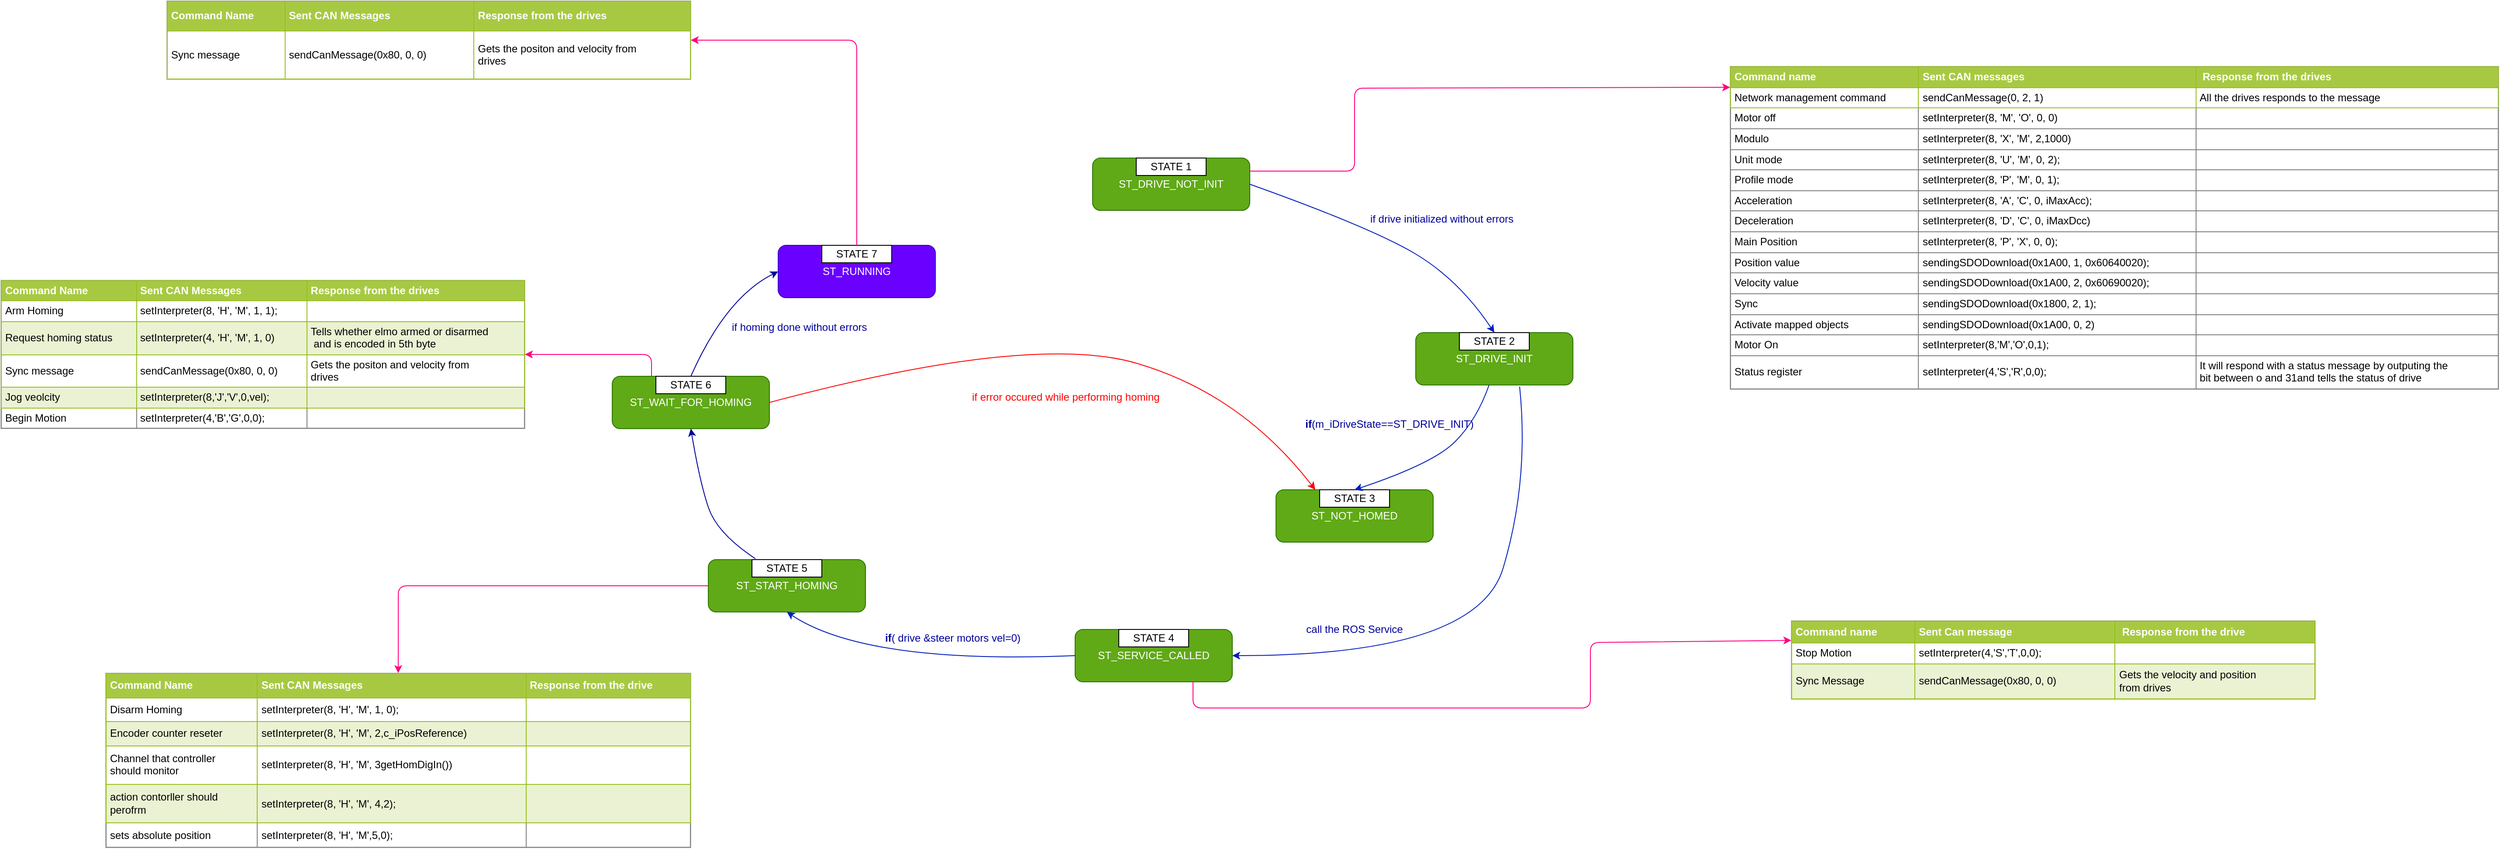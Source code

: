 <mxfile version="12.1.0" type="device" pages="1"><diagram id="RkXj4JRxzUF8oPh0HWyJ" name="Page-1"><mxGraphModel dx="2258" dy="1866" grid="1" gridSize="10" guides="1" tooltips="1" connect="1" arrows="1" fold="1" page="1" pageScale="1" pageWidth="850" pageHeight="1100" math="0" shadow="0"><root><mxCell id="0"/><mxCell id="1" parent="0"/><mxCell id="1LUmxuVbc9RZ1W8lThhY-1" value="ST_RUNNING" style="rounded=1;whiteSpace=wrap;html=1;fillColor=#6a00ff;strokeColor=#3700CC;fontColor=#ffffff;" parent="1" vertex="1"><mxGeometry x="130" y="60" width="180" height="60" as="geometry"/></mxCell><mxCell id="1LUmxuVbc9RZ1W8lThhY-5" value="STATE 7" style="rounded=0;whiteSpace=wrap;html=1;" parent="1" vertex="1"><mxGeometry x="180" y="60" width="80" height="20" as="geometry"/></mxCell><mxCell id="1LUmxuVbc9RZ1W8lThhY-10" value="ST_START_HOMING" style="rounded=1;whiteSpace=wrap;html=1;fillColor=#60a917;strokeColor=#2D7600;fontColor=#ffffff;" parent="1" vertex="1"><mxGeometry x="50" y="420" width="180" height="60" as="geometry"/></mxCell><mxCell id="1LUmxuVbc9RZ1W8lThhY-11" value="STATE 5" style="rounded=0;whiteSpace=wrap;html=1;" parent="1" vertex="1"><mxGeometry x="100" y="420" width="80" height="20" as="geometry"/></mxCell><mxCell id="1LUmxuVbc9RZ1W8lThhY-19" value="ST_SERVICE_CALLED" style="rounded=1;whiteSpace=wrap;html=1;fillColor=#60a917;strokeColor=#2D7600;fontColor=#ffffff;" parent="1" vertex="1"><mxGeometry x="470" y="500" width="180" height="60" as="geometry"/></mxCell><mxCell id="1LUmxuVbc9RZ1W8lThhY-20" value="STATE 4" style="rounded=0;whiteSpace=wrap;html=1;" parent="1" vertex="1"><mxGeometry x="520" y="500" width="80" height="20" as="geometry"/></mxCell><mxCell id="1LUmxuVbc9RZ1W8lThhY-21" value="ST_NOT_HOMED" style="rounded=1;whiteSpace=wrap;html=1;fillColor=#60a917;strokeColor=#2D7600;fontColor=#ffffff;" parent="1" vertex="1"><mxGeometry x="700" y="340" width="180" height="60" as="geometry"/></mxCell><mxCell id="1LUmxuVbc9RZ1W8lThhY-22" value="STATE 3" style="rounded=0;whiteSpace=wrap;html=1;" parent="1" vertex="1"><mxGeometry x="750" y="340" width="80" height="20" as="geometry"/></mxCell><mxCell id="1LUmxuVbc9RZ1W8lThhY-23" value="ST_DRIVE_NOT_INIT" style="rounded=1;whiteSpace=wrap;html=1;fillColor=#60a917;strokeColor=#2D7600;fontColor=#ffffff;" parent="1" vertex="1"><mxGeometry x="490" y="-40" width="180" height="60" as="geometry"/></mxCell><mxCell id="1LUmxuVbc9RZ1W8lThhY-24" value="STATE 1" style="rounded=0;whiteSpace=wrap;html=1;" parent="1" vertex="1"><mxGeometry x="540" y="-40" width="80" height="20" as="geometry"/></mxCell><mxCell id="1LUmxuVbc9RZ1W8lThhY-25" value="ST_DRIVE_INIT" style="rounded=1;whiteSpace=wrap;html=1;fillColor=#60a917;strokeColor=#2D7600;fontColor=#ffffff;" parent="1" vertex="1"><mxGeometry x="860" y="160" width="180" height="60" as="geometry"/></mxCell><mxCell id="1LUmxuVbc9RZ1W8lThhY-26" value="STATE 2" style="rounded=0;whiteSpace=wrap;html=1;" parent="1" vertex="1"><mxGeometry x="910" y="160" width="80" height="20" as="geometry"/></mxCell><mxCell id="1LUmxuVbc9RZ1W8lThhY-29" value="&lt;font color=&quot;#000099&quot;&gt;if drive initialized without errors&lt;/font&gt;" style="text;html=1;strokeColor=none;fillColor=none;align=center;verticalAlign=middle;whiteSpace=wrap;rounded=0;" parent="1" vertex="1"><mxGeometry x="805" y="20" width="170" height="20" as="geometry"/></mxCell><mxCell id="1LUmxuVbc9RZ1W8lThhY-31" value="&lt;font color=&quot;#000099&quot;&gt;&lt;b&gt;if&lt;/b&gt;(m_iDriveState==ST_DRIVE_INIT)&lt;/font&gt;" style="text;html=1;strokeColor=none;fillColor=none;align=center;verticalAlign=middle;whiteSpace=wrap;rounded=0;" parent="1" vertex="1"><mxGeometry x="730" y="255" width="200" height="20" as="geometry"/></mxCell><mxCell id="1LUmxuVbc9RZ1W8lThhY-36" value="&lt;font color=&quot;#000099&quot;&gt;call the ROS Service &lt;/font&gt;" style="text;html=1;strokeColor=none;fillColor=none;align=center;verticalAlign=middle;whiteSpace=wrap;rounded=0;" parent="1" vertex="1"><mxGeometry x="690" y="490" width="200" height="20" as="geometry"/></mxCell><mxCell id="1LUmxuVbc9RZ1W8lThhY-40" value="&lt;font color=&quot;#000099&quot;&gt;&lt;b&gt;if&lt;/b&gt;( drive &amp;amp;steer motors vel=0)&lt;/font&gt;" style="text;html=1;strokeColor=none;fillColor=none;align=center;verticalAlign=middle;whiteSpace=wrap;rounded=0;" parent="1" vertex="1"><mxGeometry x="230" y="500" width="200" height="20" as="geometry"/></mxCell><mxCell id="1LUmxuVbc9RZ1W8lThhY-45" value="" style="curved=1;endArrow=classic;html=1;entryX=0.5;entryY=0;entryDx=0;entryDy=0;exitX=1;exitY=0.5;exitDx=0;exitDy=0;fillColor=#0050ef;strokeColor=#001DBC;" parent="1" source="1LUmxuVbc9RZ1W8lThhY-23" target="1LUmxuVbc9RZ1W8lThhY-26" edge="1"><mxGeometry width="50" height="50" relative="1" as="geometry"><mxPoint x="740" y="160" as="sourcePoint"/><mxPoint x="790" y="110" as="targetPoint"/><Array as="points"><mxPoint x="810" y="40"/><mxPoint x="910" y="100"/></Array></mxGeometry></mxCell><mxCell id="1LUmxuVbc9RZ1W8lThhY-46" value="" style="curved=1;endArrow=classic;html=1;exitX=0.661;exitY=1.033;exitDx=0;exitDy=0;entryX=1;entryY=0.5;entryDx=0;entryDy=0;exitPerimeter=0;fillColor=#0050ef;strokeColor=#001DBC;" parent="1" source="1LUmxuVbc9RZ1W8lThhY-25" target="1LUmxuVbc9RZ1W8lThhY-19" edge="1"><mxGeometry width="50" height="50" relative="1" as="geometry"><mxPoint x="1020" y="360" as="sourcePoint"/><mxPoint x="1070" y="310" as="targetPoint"/><Array as="points"><mxPoint x="990" y="330"/><mxPoint x="930" y="530"/></Array></mxGeometry></mxCell><mxCell id="1LUmxuVbc9RZ1W8lThhY-48" value="" style="curved=1;endArrow=classic;html=1;entryX=0.5;entryY=0;entryDx=0;entryDy=0;fillColor=#0050ef;strokeColor=#001DBC;" parent="1" target="1LUmxuVbc9RZ1W8lThhY-22" edge="1"><mxGeometry width="50" height="50" relative="1" as="geometry"><mxPoint x="944" y="220" as="sourcePoint"/><mxPoint x="1050" y="380" as="targetPoint"/><Array as="points"><mxPoint x="930" y="260"/><mxPoint x="880" y="310"/></Array></mxGeometry></mxCell><mxCell id="1LUmxuVbc9RZ1W8lThhY-49" value="" style="curved=1;endArrow=classic;html=1;exitX=0;exitY=0.5;exitDx=0;exitDy=0;fillColor=#0050ef;strokeColor=#001DBC;entryX=0.5;entryY=1;entryDx=0;entryDy=0;" parent="1" source="1LUmxuVbc9RZ1W8lThhY-19" target="1LUmxuVbc9RZ1W8lThhY-10" edge="1"><mxGeometry width="50" height="50" relative="1" as="geometry"><mxPoint x="130" y="550" as="sourcePoint"/><mxPoint x="150" y="460" as="targetPoint"/><Array as="points"><mxPoint x="230" y="540"/></Array></mxGeometry></mxCell><mxCell id="1LUmxuVbc9RZ1W8lThhY-55" value="&lt;font color=&quot;#000099&quot;&gt;if homing done without errors&lt;/font&gt;" style="text;html=1;" parent="1" vertex="1"><mxGeometry x="75" y="140" width="210" height="30" as="geometry"/></mxCell><mxCell id="1LUmxuVbc9RZ1W8lThhY-56" value="" style="curved=1;endArrow=classic;html=1;exitX=1;exitY=0.5;exitDx=0;exitDy=0;strokeColor=#FF0000;" parent="1" source="L40RVw_jDZmJfmGXHQbH-2" edge="1"><mxGeometry width="50" height="50" relative="1" as="geometry"><mxPoint x="380" y="320" as="sourcePoint"/><mxPoint x="745" y="340" as="targetPoint"/><Array as="points"><mxPoint x="420" y="160"/><mxPoint x="660" y="230"/></Array></mxGeometry></mxCell><mxCell id="1LUmxuVbc9RZ1W8lThhY-57" value="&lt;div&gt;&lt;font color=&quot;#FF0000&quot;&gt;if error occured while performing homing&lt;/font&gt;&lt;/div&gt;&lt;div&gt;&lt;font color=&quot;#FF0000&quot;&gt;&lt;br&gt;&lt;/font&gt;&lt;/div&gt;" style="text;html=1;" parent="1" vertex="1"><mxGeometry x="350" y="220" width="210" height="30" as="geometry"/></mxCell><mxCell id="L40RVw_jDZmJfmGXHQbH-2" value="ST_WAIT_FOR_HOMING" style="rounded=1;whiteSpace=wrap;html=1;fillColor=#60a917;strokeColor=#2D7600;fontColor=#ffffff;" vertex="1" parent="1"><mxGeometry x="-60" y="210" width="180" height="60" as="geometry"/></mxCell><mxCell id="L40RVw_jDZmJfmGXHQbH-3" value="STATE 6" style="rounded=0;whiteSpace=wrap;html=1;" vertex="1" parent="1"><mxGeometry x="-10" y="210" width="80" height="20" as="geometry"/></mxCell><mxCell id="L40RVw_jDZmJfmGXHQbH-9" value="" style="curved=1;endArrow=classic;html=1;entryX=0.5;entryY=1;entryDx=0;entryDy=0;strokeColor=#000099;exitX=0.05;exitY=-0.05;exitDx=0;exitDy=0;exitPerimeter=0;" edge="1" parent="1" source="1LUmxuVbc9RZ1W8lThhY-11" target="L40RVw_jDZmJfmGXHQbH-2"><mxGeometry width="50" height="50" relative="1" as="geometry"><mxPoint x="100" y="410" as="sourcePoint"/><mxPoint x="60" y="310" as="targetPoint"/><Array as="points"><mxPoint x="60" y="390"/><mxPoint x="40" y="330"/></Array></mxGeometry></mxCell><mxCell id="L40RVw_jDZmJfmGXHQbH-10" value="" style="curved=1;endArrow=classic;html=1;entryX=0;entryY=0.5;entryDx=0;entryDy=0;exitX=0.5;exitY=0;exitDx=0;exitDy=0;strokeColor=#000099;" edge="1" parent="1" source="L40RVw_jDZmJfmGXHQbH-2" target="1LUmxuVbc9RZ1W8lThhY-1"><mxGeometry width="50" height="50" relative="1" as="geometry"><mxPoint x="-20" y="190" as="sourcePoint"/><mxPoint x="30" y="140" as="targetPoint"/><Array as="points"><mxPoint x="70" y="120"/></Array></mxGeometry></mxCell><mxCell id="L40RVw_jDZmJfmGXHQbH-74" value="&lt;table style=&quot;width: 100% ; height: 100% ; border-collapse: collapse&quot; width=&quot;100%&quot; cellpadding=&quot;4&quot; border=&quot;1&quot;&gt;&lt;tbody&gt;&lt;tr style=&quot;background-color: #a7c942 ; color: #ffffff ; border: 1px solid #98bf21&quot;&gt;&lt;th align=&quot;left&quot;&gt;Command name&lt;br&gt;&lt;/th&gt;&lt;th align=&quot;left&quot;&gt;Sent CAN messages&lt;br&gt;&lt;/th&gt;&lt;th align=&quot;left&quot;&gt;&amp;nbsp;Response from the drives&lt;br&gt;&lt;/th&gt;&lt;/tr&gt;&lt;tr style=&quot;border: 1px solid #98bf21&quot;&gt;&lt;td&gt;Network management command&lt;/td&gt;&lt;td&gt;sendCanMessage(0, 2, 1) &amp;nbsp;&amp;nbsp; &amp;nbsp; &amp;nbsp; &amp;nbsp; &amp;nbsp;&amp;nbsp; &amp;nbsp;&amp;nbsp;&amp;nbsp; &lt;br&gt;&lt;/td&gt;&lt;td&gt;All the drives responds to the message&lt;br&gt;&lt;/td&gt;&lt;/tr&gt;&lt;tr&gt;&lt;td&gt;Motor off&lt;/td&gt;&lt;td&gt;setInterpreter(8, 'M', 'O', 0, 0)&lt;/td&gt;&lt;td&gt;&lt;br&gt;&lt;/td&gt;&lt;/tr&gt;&lt;tr&gt;&lt;td&gt;Modulo&lt;/td&gt;&lt;td&gt;setInterpreter(8, 'X', 'M', 2,1000)&lt;/td&gt;&lt;td&gt;&lt;br&gt;&lt;/td&gt;&lt;/tr&gt;&lt;tr&gt;&lt;td&gt;Unit mode&lt;/td&gt;&lt;td&gt;setInterpreter(8, 'U', 'M', 0, 2);&lt;/td&gt;&lt;td&gt;&lt;br&gt;&lt;/td&gt;&lt;/tr&gt;&lt;tr&gt;&lt;td&gt;Profile mode&lt;/td&gt;&lt;td&gt;setInterpreter(8, 'P', 'M', 0, 1);&lt;/td&gt;&lt;td&gt;&lt;br&gt;&lt;/td&gt;&lt;/tr&gt;&lt;tr&gt;&lt;td&gt;Acceleration&lt;/td&gt;&lt;td&gt;setInterpreter(8, 'A', 'C', 0, iMaxAcc);&lt;/td&gt;&lt;td&gt;&lt;br&gt;&lt;/td&gt;&lt;/tr&gt;&lt;tr&gt;&lt;td&gt;Deceleration&lt;/td&gt;&lt;td&gt;setInterpreter(8, 'D', 'C', 0, iMaxDcc)&lt;/td&gt;&lt;td&gt;&lt;br&gt;&lt;/td&gt;&lt;/tr&gt;&lt;tr&gt;&lt;td&gt;Main Position&lt;/td&gt;&lt;td&gt;setInterpreter(8, 'P', 'X', 0, 0);&lt;/td&gt;&lt;td&gt;&lt;br&gt;&lt;/td&gt;&lt;/tr&gt;&lt;tr&gt;&lt;td&gt;Position value&lt;/td&gt;&lt;td&gt;sendingSDODownload(0x1A00, 1, 0x60640020);&lt;br&gt;&lt;/td&gt;&lt;td&gt;&lt;br&gt;&lt;/td&gt;&lt;/tr&gt;&lt;tr&gt;&lt;td&gt;Velocity value&lt;/td&gt;&lt;td&gt;sendingSDODownload(0x1A00, 2, 0x60690020);&lt;/td&gt;&lt;td&gt;&lt;br&gt;&lt;/td&gt;&lt;/tr&gt;&lt;tr&gt;&lt;td&gt;Sync&lt;/td&gt;&lt;td&gt;sendingSDODownload(0x1800, 2, 1);&lt;/td&gt;&lt;td&gt;&lt;br&gt;&lt;/td&gt;&lt;/tr&gt;&lt;tr&gt;&lt;td&gt;Activate mapped objects&lt;/td&gt;&lt;td&gt;sendingSDODownload(0x1A00, 0, 2)&lt;/td&gt;&lt;td&gt;&lt;br&gt;&lt;/td&gt;&lt;/tr&gt;&lt;tr&gt;&lt;td&gt;Motor On&lt;/td&gt;&lt;td&gt;setInterpreter(8,'M','O',0,1);&lt;/td&gt;&lt;td&gt;&lt;br&gt;&lt;/td&gt;&lt;/tr&gt;&lt;tr&gt;&lt;td&gt;Status register&lt;/td&gt;&lt;td&gt;setInterpreter(4,'S','R',0,0);&lt;/td&gt;&lt;td&gt;It will respond with a status message by outputing the &lt;br&gt;bit between o and 31and tells the status of drive&lt;br&gt;&lt;/td&gt;&lt;/tr&gt;&lt;/tbody&gt;&lt;/table&gt;" style="text;html=1;strokeColor=#c0c0c0;fillColor=#ffffff;overflow=fill;rounded=0;" vertex="1" parent="1"><mxGeometry x="1220" y="-145" width="880" height="370" as="geometry"/></mxCell><mxCell id="L40RVw_jDZmJfmGXHQbH-75" value="" style="endArrow=classic;html=1;strokeColor=#FF0080;exitX=1;exitY=0.25;exitDx=0;exitDy=0;" edge="1" parent="1" source="1LUmxuVbc9RZ1W8lThhY-23"><mxGeometry width="50" height="50" relative="1" as="geometry"><mxPoint x="940" y="-70" as="sourcePoint"/><mxPoint x="1220" y="-121" as="targetPoint"/><Array as="points"><mxPoint x="790" y="-25"/><mxPoint x="790" y="-120"/></Array></mxGeometry></mxCell><mxCell id="L40RVw_jDZmJfmGXHQbH-78" value="&lt;table style=&quot;width: 100% ; height: 100% ; border-collapse: collapse&quot; width=&quot;100%&quot; cellpadding=&quot;4&quot; border=&quot;1&quot;&gt;&lt;tbody&gt;&lt;tr style=&quot;background-color: #a7c942 ; color: #ffffff ; border: 1px solid #98bf21&quot;&gt;&lt;th align=&quot;left&quot;&gt;Command name&lt;br&gt;&lt;/th&gt;&lt;th align=&quot;left&quot;&gt;Sent Can message&lt;br&gt;&lt;/th&gt;&lt;th align=&quot;left&quot;&gt;&amp;nbsp;Response from the drive&lt;br&gt;&lt;/th&gt;&lt;/tr&gt;&lt;tr style=&quot;border: 1px solid #98bf21&quot;&gt;&lt;td&gt;Stop Motion&lt;/td&gt;&lt;td&gt;setInterpreter(4,'S','T',0,0);&lt;/td&gt;&lt;td&gt;&lt;br&gt;&lt;/td&gt;&lt;/tr&gt;&lt;tr style=&quot;background-color: #eaf2d3 ; border: 1px solid #98bf21&quot;&gt;&lt;td&gt;Sync Message&lt;br&gt;&lt;/td&gt;&lt;td&gt;sendCanMessage(0x80, 0, 0)&lt;br&gt;&lt;/td&gt;&lt;td&gt;Gets the velocity and position&lt;br&gt;from drives&lt;br&gt;&lt;/td&gt;&lt;/tr&gt;&lt;/tbody&gt;&lt;/table&gt;" style="text;html=1;strokeColor=#c0c0c0;fillColor=#ffffff;overflow=fill;rounded=0;" vertex="1" parent="1"><mxGeometry x="1290" y="490" width="600" height="90" as="geometry"/></mxCell><mxCell id="L40RVw_jDZmJfmGXHQbH-79" value="" style="endArrow=classic;html=1;strokeColor=#FF0080;exitX=0.75;exitY=1;exitDx=0;exitDy=0;entryX=0;entryY=0.25;entryDx=0;entryDy=0;" edge="1" parent="1" source="1LUmxuVbc9RZ1W8lThhY-19" target="L40RVw_jDZmJfmGXHQbH-78"><mxGeometry width="50" height="50" relative="1" as="geometry"><mxPoint x="970" y="650" as="sourcePoint"/><mxPoint x="1020" y="600" as="targetPoint"/><Array as="points"><mxPoint x="605" y="590"/><mxPoint x="1060" y="590"/><mxPoint x="1060" y="515"/></Array></mxGeometry></mxCell><mxCell id="L40RVw_jDZmJfmGXHQbH-80" value="" style="endArrow=classic;html=1;strokeColor=#FF0080;exitX=0;exitY=0.5;exitDx=0;exitDy=0;entryX=0.5;entryY=0;entryDx=0;entryDy=0;" edge="1" parent="1" source="1LUmxuVbc9RZ1W8lThhY-10" target="L40RVw_jDZmJfmGXHQbH-81"><mxGeometry width="50" height="50" relative="1" as="geometry"><mxPoint x="-120" y="440" as="sourcePoint"/><mxPoint x="-190" y="450" as="targetPoint"/><Array as="points"><mxPoint x="-305" y="450"/></Array></mxGeometry></mxCell><mxCell id="L40RVw_jDZmJfmGXHQbH-81" value="&lt;table style=&quot;width: 100% ; height: 100% ; border-collapse: collapse&quot; width=&quot;100%&quot; cellpadding=&quot;4&quot; border=&quot;1&quot;&gt;&lt;tbody&gt;&lt;tr style=&quot;background-color: #a7c942 ; color: #ffffff ; border: 1px solid #98bf21&quot;&gt;&lt;th align=&quot;left&quot;&gt;Command Name&lt;br&gt;&lt;/th&gt;&lt;th align=&quot;left&quot;&gt;Sent CAN Messages&lt;br&gt;&lt;/th&gt;&lt;th align=&quot;left&quot;&gt;Response from the drive&lt;br&gt;&lt;/th&gt;&lt;/tr&gt;&lt;tr style=&quot;border: 1px solid #98bf21&quot;&gt;&lt;td&gt;Disarm Homing&lt;/td&gt;&lt;td&gt;setInterpreter(8, 'H', 'M', 1, 0);&lt;/td&gt;&lt;td&gt;&lt;br&gt;&lt;/td&gt;&lt;/tr&gt;&lt;tr style=&quot;background-color: #eaf2d3 ; border: 1px solid #98bf21&quot;&gt;&lt;td&gt;Encoder counter reseter&lt;/td&gt;&lt;td&gt;setInterpreter(8, 'H', 'M', 2,c_iPosReference)&lt;/td&gt;&lt;td&gt;&lt;br&gt;&lt;/td&gt;&lt;/tr&gt;&lt;tr style=&quot;border: 1px solid #98bf21&quot;&gt;&lt;td&gt;Channel that controller &lt;br&gt;should monitor &lt;/td&gt;&lt;td&gt;setInterpreter(8, 'H', 'M', 3getHomDigIn())&lt;/td&gt;&lt;td&gt;&lt;br&gt;&lt;/td&gt;&lt;/tr&gt;&lt;tr style=&quot;background-color: #eaf2d3 ; border: 1px solid #98bf21&quot;&gt;&lt;td&gt;action contorller should &lt;br&gt;perofrm&lt;/td&gt;&lt;td&gt;setInterpreter(8, 'H', 'M', 4,2);&lt;/td&gt;&lt;td&gt;&lt;br&gt;&lt;/td&gt;&lt;/tr&gt;&lt;tr&gt;&lt;td&gt;sets absolute position&lt;/td&gt;&lt;td&gt;setInterpreter(8, 'H', 'M',5,0);&lt;/td&gt;&lt;td&gt;&lt;br&gt;&lt;/td&gt;&lt;/tr&gt;&lt;/tbody&gt;&lt;/table&gt;" style="text;html=1;strokeColor=#c0c0c0;fillColor=#ffffff;overflow=fill;rounded=0;" vertex="1" parent="1"><mxGeometry x="-640" y="550" width="670" height="200" as="geometry"/></mxCell><mxCell id="L40RVw_jDZmJfmGXHQbH-82" value="&lt;table style=&quot;width: 100% ; height: 100% ; border-collapse: collapse&quot; width=&quot;100%&quot; cellpadding=&quot;4&quot; border=&quot;1&quot;&gt;&lt;tbody&gt;&lt;tr style=&quot;background-color: #a7c942 ; color: #ffffff ; border: 1px solid #98bf21&quot;&gt;&lt;th align=&quot;left&quot;&gt;Command Name&lt;br&gt;&lt;/th&gt;&lt;th align=&quot;left&quot;&gt;Sent CAN Messages&lt;br&gt;&lt;/th&gt;&lt;th align=&quot;left&quot;&gt;Response from the drives&lt;br&gt;&lt;/th&gt;&lt;/tr&gt;&lt;tr style=&quot;border: 1px solid #98bf21&quot;&gt;&lt;td&gt;Arm Homing&lt;/td&gt;&lt;td&gt;setInterpreter(8, 'H', 'M', 1, 1);&lt;/td&gt;&lt;td&gt;&lt;br&gt;&lt;/td&gt;&lt;/tr&gt;&lt;tr style=&quot;background-color: #eaf2d3 ; border: 1px solid #98bf21&quot;&gt;&lt;td&gt;Request homing status&lt;/td&gt;&lt;td&gt;setInterpreter(4, 'H', 'M', 1, 0)&lt;/td&gt;&lt;td&gt;Tells whether elmo armed or disarmed&lt;br&gt;&amp;nbsp;and is encoded in 5th byte&lt;/td&gt;&lt;/tr&gt;&lt;tr style=&quot;border: 1px solid #98bf21&quot;&gt;&lt;td&gt;Sync message&lt;br&gt;&lt;/td&gt;&lt;td&gt;sendCanMessage(0x80, 0, 0)&lt;br&gt;&lt;/td&gt;&lt;td&gt;Gets the positon and velocity from &lt;br&gt;drives&lt;br&gt;&lt;/td&gt;&lt;/tr&gt;&lt;tr style=&quot;background-color: #eaf2d3 ; border: 1px solid #98bf21&quot;&gt;&lt;td&gt;Jog veolcity&lt;/td&gt;&lt;td&gt;setInterpreter(8,'J','V',0,vel);&lt;/td&gt;&lt;td&gt;&lt;br&gt;&lt;/td&gt;&lt;/tr&gt;&lt;tr&gt;&lt;td&gt;Begin Motion&lt;/td&gt;&lt;td&gt;setInterpreter(4,'B','G',0,0);&lt;/td&gt;&lt;td&gt;&lt;br&gt;&lt;/td&gt;&lt;/tr&gt;&lt;/tbody&gt;&lt;/table&gt;" style="text;html=1;strokeColor=#c0c0c0;fillColor=#ffffff;overflow=fill;rounded=0;" vertex="1" parent="1"><mxGeometry x="-760" y="100" width="600" height="170" as="geometry"/></mxCell><mxCell id="L40RVw_jDZmJfmGXHQbH-83" value="" style="endArrow=classic;html=1;strokeColor=#FF0080;exitX=0.25;exitY=0;exitDx=0;exitDy=0;entryX=1;entryY=0.5;entryDx=0;entryDy=0;" edge="1" parent="1" source="L40RVw_jDZmJfmGXHQbH-2" target="L40RVw_jDZmJfmGXHQbH-82"><mxGeometry width="50" height="50" relative="1" as="geometry"><mxPoint x="-190" y="70" as="sourcePoint"/><mxPoint x="-140" y="20" as="targetPoint"/><Array as="points"><mxPoint x="-15" y="185"/></Array></mxGeometry></mxCell><mxCell id="L40RVw_jDZmJfmGXHQbH-85" value="&lt;table style=&quot;width: 100% ; height: 100% ; border-collapse: collapse&quot; width=&quot;100%&quot; cellpadding=&quot;4&quot; border=&quot;1&quot;&gt;&lt;tbody&gt;&lt;tr style=&quot;background-color: #a7c942 ; color: #ffffff ; border: 1px solid #98bf21&quot;&gt;&lt;th align=&quot;left&quot;&gt;Command Name&lt;br&gt;&lt;/th&gt;&lt;th align=&quot;left&quot;&gt;Sent CAN Messages&lt;br&gt;&lt;/th&gt;&lt;th align=&quot;left&quot;&gt;Response from the drives&lt;br&gt;&lt;/th&gt;&lt;/tr&gt;&lt;tr style=&quot;border: 1px solid #98bf21&quot;&gt;&lt;td&gt;Sync message&lt;br&gt;&lt;/td&gt;&lt;td&gt;sendCanMessage(0x80, 0, 0)&lt;br&gt;&lt;/td&gt;&lt;td&gt;Gets the positon and velocity from &lt;br&gt;drives&lt;br&gt;&lt;/td&gt;&lt;/tr&gt;&lt;/tbody&gt;&lt;/table&gt;" style="text;html=1;strokeColor=#c0c0c0;fillColor=#ffffff;overflow=fill;rounded=0;" vertex="1" parent="1"><mxGeometry x="-570" y="-220" width="600" height="90" as="geometry"/></mxCell><mxCell id="L40RVw_jDZmJfmGXHQbH-86" value="" style="endArrow=classic;html=1;strokeColor=#FF0080;entryX=1;entryY=0.5;entryDx=0;entryDy=0;" edge="1" parent="1" source="1LUmxuVbc9RZ1W8lThhY-5" target="L40RVw_jDZmJfmGXHQbH-85"><mxGeometry width="50" height="50" relative="1" as="geometry"><mxPoint x="150" y="-90" as="sourcePoint"/><mxPoint x="200" y="-140" as="targetPoint"/><Array as="points"><mxPoint x="220" y="-175"/></Array></mxGeometry></mxCell></root></mxGraphModel></diagram></mxfile>